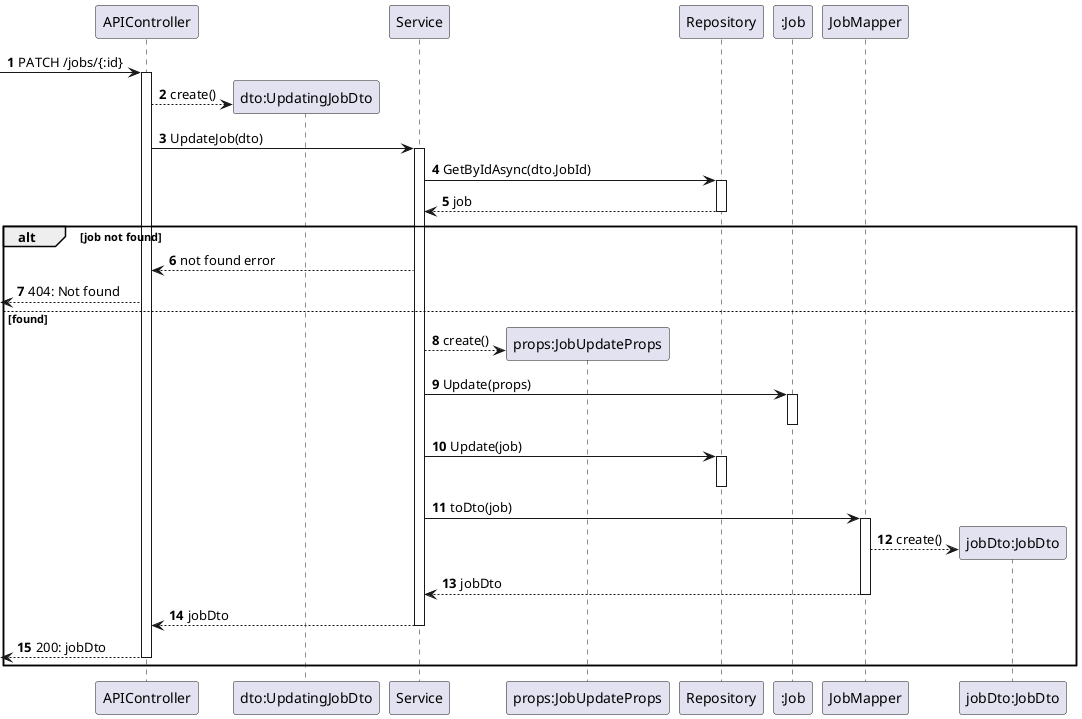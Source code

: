 @startuml
autonumber

participant "APIController" as ctrl

participant "dto:UpdatingJobDto" as dto

participant "Service" as svc

participant "props:JobUpdateProps" as props

participant "Repository" as repo

participant ":Job" as job

participant "JobMapper" as mapper
participant "jobDto:JobDto" as j_dto

[-> ctrl : PATCH /jobs/{:id}

activate ctrl

    ctrl --> dto** : create()
    ' activate dto
    ' deactivate dto

    ctrl -> svc : UpdateJob(dto)
    activate svc
        svc -> repo : GetByIdAsync(dto.JobId)
        activate repo
            repo --> svc : job
        deactivate repo

alt job not found
        svc --> ctrl : not found error
        [<-- ctrl : 404: Not found
else found

        svc --> props** : create()
        ' activate props
        ' deactivate props

        svc -> job : Update(props)
        activate job
        deactivate job

        svc -> repo : Update(job)
        activate repo
        deactivate repo

        svc -> mapper : toDto(job)
        activate mapper
            mapper --> j_dto** : create()
            ' activate j_dto
            ' deactivate j_dto

            mapper --> svc : jobDto
        deactivate mapper

        svc --> ctrl : jobDto
    deactivate svc

    [<-- ctrl : 200: jobDto
deactivate ctrl

end


@enduml
